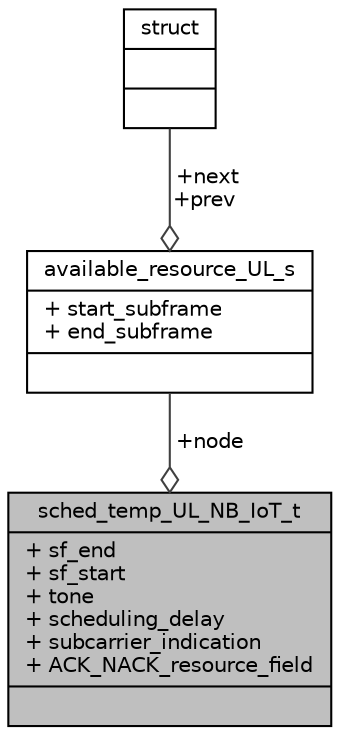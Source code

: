 digraph "sched_temp_UL_NB_IoT_t"
{
 // LATEX_PDF_SIZE
  edge [fontname="Helvetica",fontsize="10",labelfontname="Helvetica",labelfontsize="10"];
  node [fontname="Helvetica",fontsize="10",shape=record];
  Node1 [label="{sched_temp_UL_NB_IoT_t\n|+ sf_end\l+ sf_start\l+ tone\l+ scheduling_delay\l+ subcarrier_indication\l+ ACK_NACK_resource_field\l|}",height=0.2,width=0.4,color="black", fillcolor="grey75", style="filled", fontcolor="black",tooltip=" "];
  Node2 -> Node1 [color="grey25",fontsize="10",style="solid",label=" +node" ,arrowhead="odiamond",fontname="Helvetica"];
  Node2 [label="{available_resource_UL_s\n|+ start_subframe\l+ end_subframe\l|}",height=0.2,width=0.4,color="black", fillcolor="white", style="filled",URL="$structavailable__resource__UL__s.html",tooltip=" "];
  Node3 -> Node2 [color="grey25",fontsize="10",style="solid",label=" +next\n+prev" ,arrowhead="odiamond",fontname="Helvetica"];
  Node3 [label="{struct\n||}",height=0.2,width=0.4,color="black", fillcolor="white", style="filled",URL="$structstruct.html",tooltip="holds vehicle id and initial pointer to the head of the linked list in hastable"];
}
